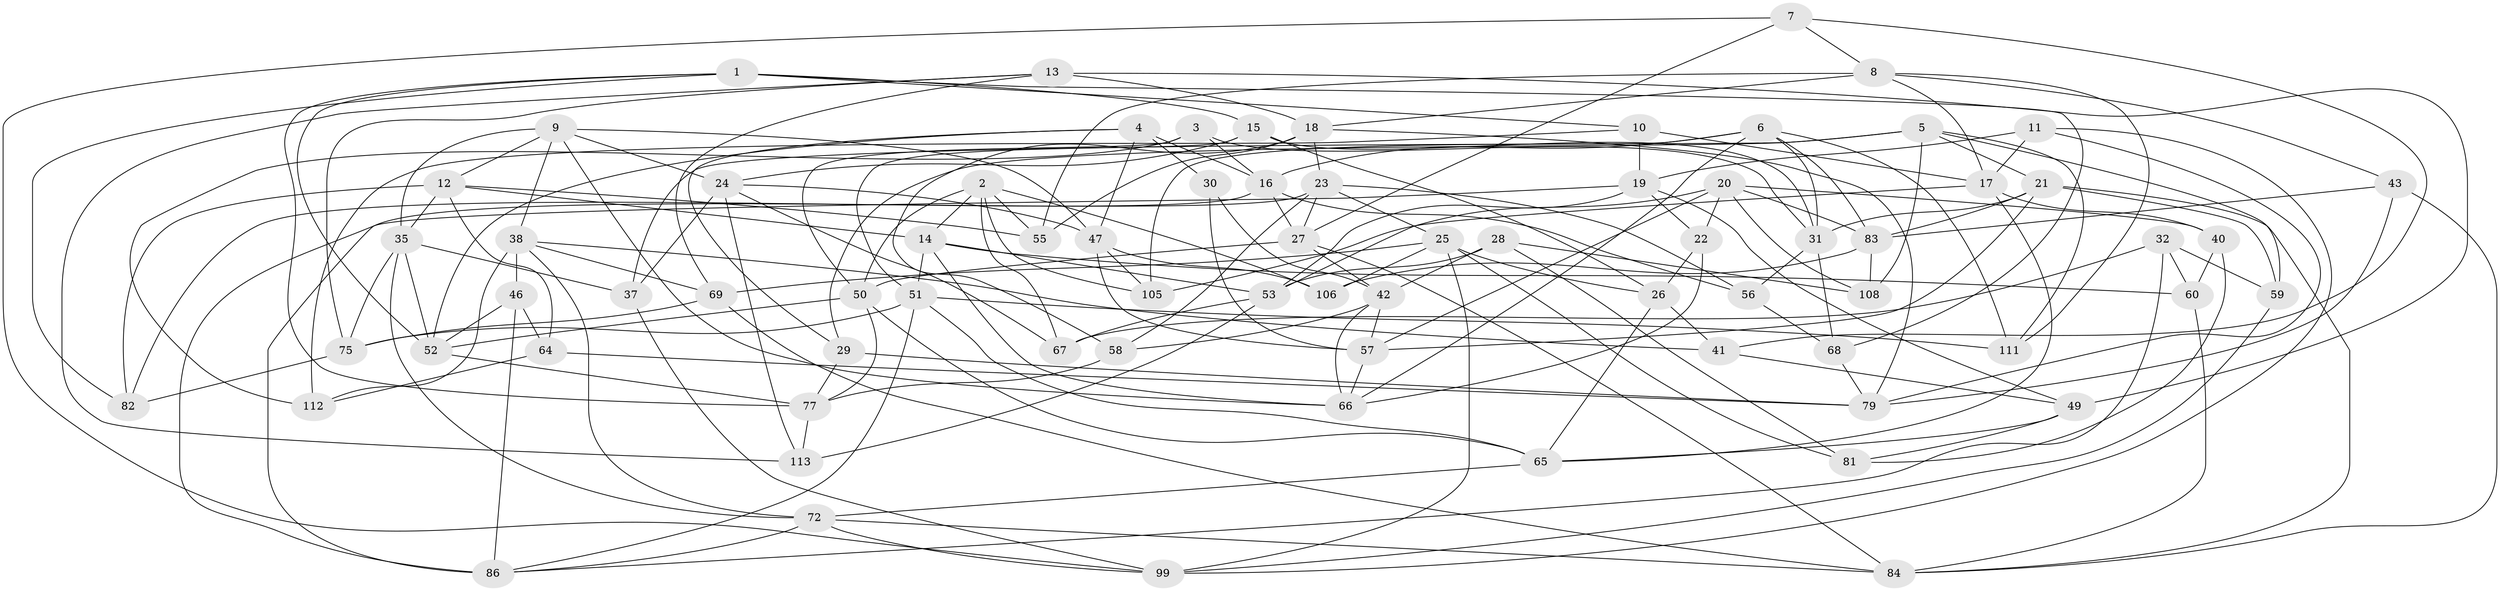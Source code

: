 // Generated by graph-tools (version 1.1) at 2025/24/03/03/25 07:24:29]
// undirected, 74 vertices, 188 edges
graph export_dot {
graph [start="1"]
  node [color=gray90,style=filled];
  1 [super="+45"];
  2 [super="+70"];
  3;
  4 [super="+93"];
  5 [super="+33"];
  6 [super="+36"];
  7;
  8 [super="+92"];
  9 [super="+91"];
  10;
  11;
  12 [super="+109"];
  13 [super="+34"];
  14 [super="+74"];
  15 [super="+80"];
  16 [super="+90"];
  17 [super="+76"];
  18 [super="+39"];
  19 [super="+104"];
  20 [super="+89"];
  21 [super="+116"];
  22;
  23 [super="+54"];
  24 [super="+94"];
  25 [super="+48"];
  26 [super="+95"];
  27 [super="+44"];
  28;
  29;
  30;
  31 [super="+88"];
  32;
  35 [super="+63"];
  37;
  38 [super="+98"];
  40;
  41;
  42 [super="+118"];
  43;
  46;
  47 [super="+61"];
  49 [super="+87"];
  50 [super="+62"];
  51 [super="+102"];
  52 [super="+101"];
  53 [super="+96"];
  55;
  56;
  57 [super="+78"];
  58;
  59;
  60;
  64;
  65 [super="+71"];
  66 [super="+73"];
  67;
  68;
  69 [super="+85"];
  72 [super="+115"];
  75 [super="+114"];
  77 [super="+97"];
  79 [super="+103"];
  81;
  82;
  83 [super="+100"];
  84 [super="+110"];
  86 [super="+117"];
  99 [super="+107"];
  105;
  106;
  108;
  111;
  112;
  113;
  1 -- 82;
  1 -- 10;
  1 -- 68;
  1 -- 77;
  1 -- 15;
  1 -- 52;
  2 -- 105;
  2 -- 50;
  2 -- 67;
  2 -- 106;
  2 -- 55;
  2 -- 14;
  3 -- 112;
  3 -- 31;
  3 -- 16;
  3 -- 50;
  4 -- 30 [weight=2];
  4 -- 47;
  4 -- 29;
  4 -- 16;
  4 -- 52;
  5 -- 111;
  5 -- 59;
  5 -- 29;
  5 -- 21;
  5 -- 37;
  5 -- 108;
  6 -- 105;
  6 -- 111;
  6 -- 16;
  6 -- 83;
  6 -- 66;
  6 -- 31;
  7 -- 99;
  7 -- 27;
  7 -- 41;
  7 -- 8;
  8 -- 43;
  8 -- 17;
  8 -- 111;
  8 -- 18;
  8 -- 55;
  9 -- 24;
  9 -- 38;
  9 -- 66;
  9 -- 12;
  9 -- 47;
  9 -- 35;
  10 -- 17;
  10 -- 112;
  10 -- 19;
  11 -- 79;
  11 -- 17;
  11 -- 99;
  11 -- 19;
  12 -- 55;
  12 -- 35;
  12 -- 64;
  12 -- 82;
  12 -- 14;
  13 -- 18;
  13 -- 113;
  13 -- 49 [weight=2];
  13 -- 75;
  13 -- 69;
  14 -- 51;
  14 -- 66;
  14 -- 60;
  14 -- 53;
  15 -- 24;
  15 -- 26 [weight=2];
  15 -- 51;
  15 -- 31;
  16 -- 82;
  16 -- 56;
  16 -- 27;
  17 -- 40;
  17 -- 65;
  17 -- 105;
  18 -- 58;
  18 -- 79;
  18 -- 55;
  18 -- 23;
  19 -- 49;
  19 -- 86;
  19 -- 53;
  19 -- 22;
  20 -- 83;
  20 -- 40;
  20 -- 108;
  20 -- 57;
  20 -- 53;
  20 -- 22;
  21 -- 83;
  21 -- 59;
  21 -- 84;
  21 -- 31;
  21 -- 57;
  22 -- 26;
  22 -- 66;
  23 -- 27;
  23 -- 58;
  23 -- 25;
  23 -- 56;
  23 -- 86;
  24 -- 37;
  24 -- 113;
  24 -- 67;
  24 -- 47;
  25 -- 26;
  25 -- 99;
  25 -- 81;
  25 -- 106;
  25 -- 69;
  26 -- 65;
  26 -- 41;
  27 -- 42;
  27 -- 84;
  27 -- 50;
  28 -- 108;
  28 -- 81;
  28 -- 53;
  28 -- 42;
  29 -- 77;
  29 -- 79;
  30 -- 57;
  30 -- 42;
  31 -- 56;
  31 -- 68;
  32 -- 67;
  32 -- 60;
  32 -- 59;
  32 -- 86;
  35 -- 75;
  35 -- 72;
  35 -- 37;
  35 -- 52;
  37 -- 99;
  38 -- 41;
  38 -- 46;
  38 -- 69;
  38 -- 72;
  38 -- 112;
  40 -- 60;
  40 -- 81;
  41 -- 49;
  42 -- 57;
  42 -- 66;
  42 -- 58;
  43 -- 83;
  43 -- 79;
  43 -- 84;
  46 -- 64;
  46 -- 52;
  46 -- 86;
  47 -- 105;
  47 -- 106;
  47 -- 57;
  49 -- 81;
  49 -- 65;
  50 -- 52;
  50 -- 77;
  50 -- 65;
  51 -- 111;
  51 -- 86;
  51 -- 65;
  51 -- 75;
  52 -- 77;
  53 -- 113;
  53 -- 67;
  56 -- 68;
  57 -- 66;
  58 -- 77;
  59 -- 99;
  60 -- 84;
  64 -- 112;
  64 -- 79;
  65 -- 72;
  68 -- 79;
  69 -- 84;
  69 -- 75 [weight=2];
  72 -- 99;
  72 -- 86;
  72 -- 84;
  75 -- 82;
  77 -- 113;
  83 -- 108;
  83 -- 106;
}
